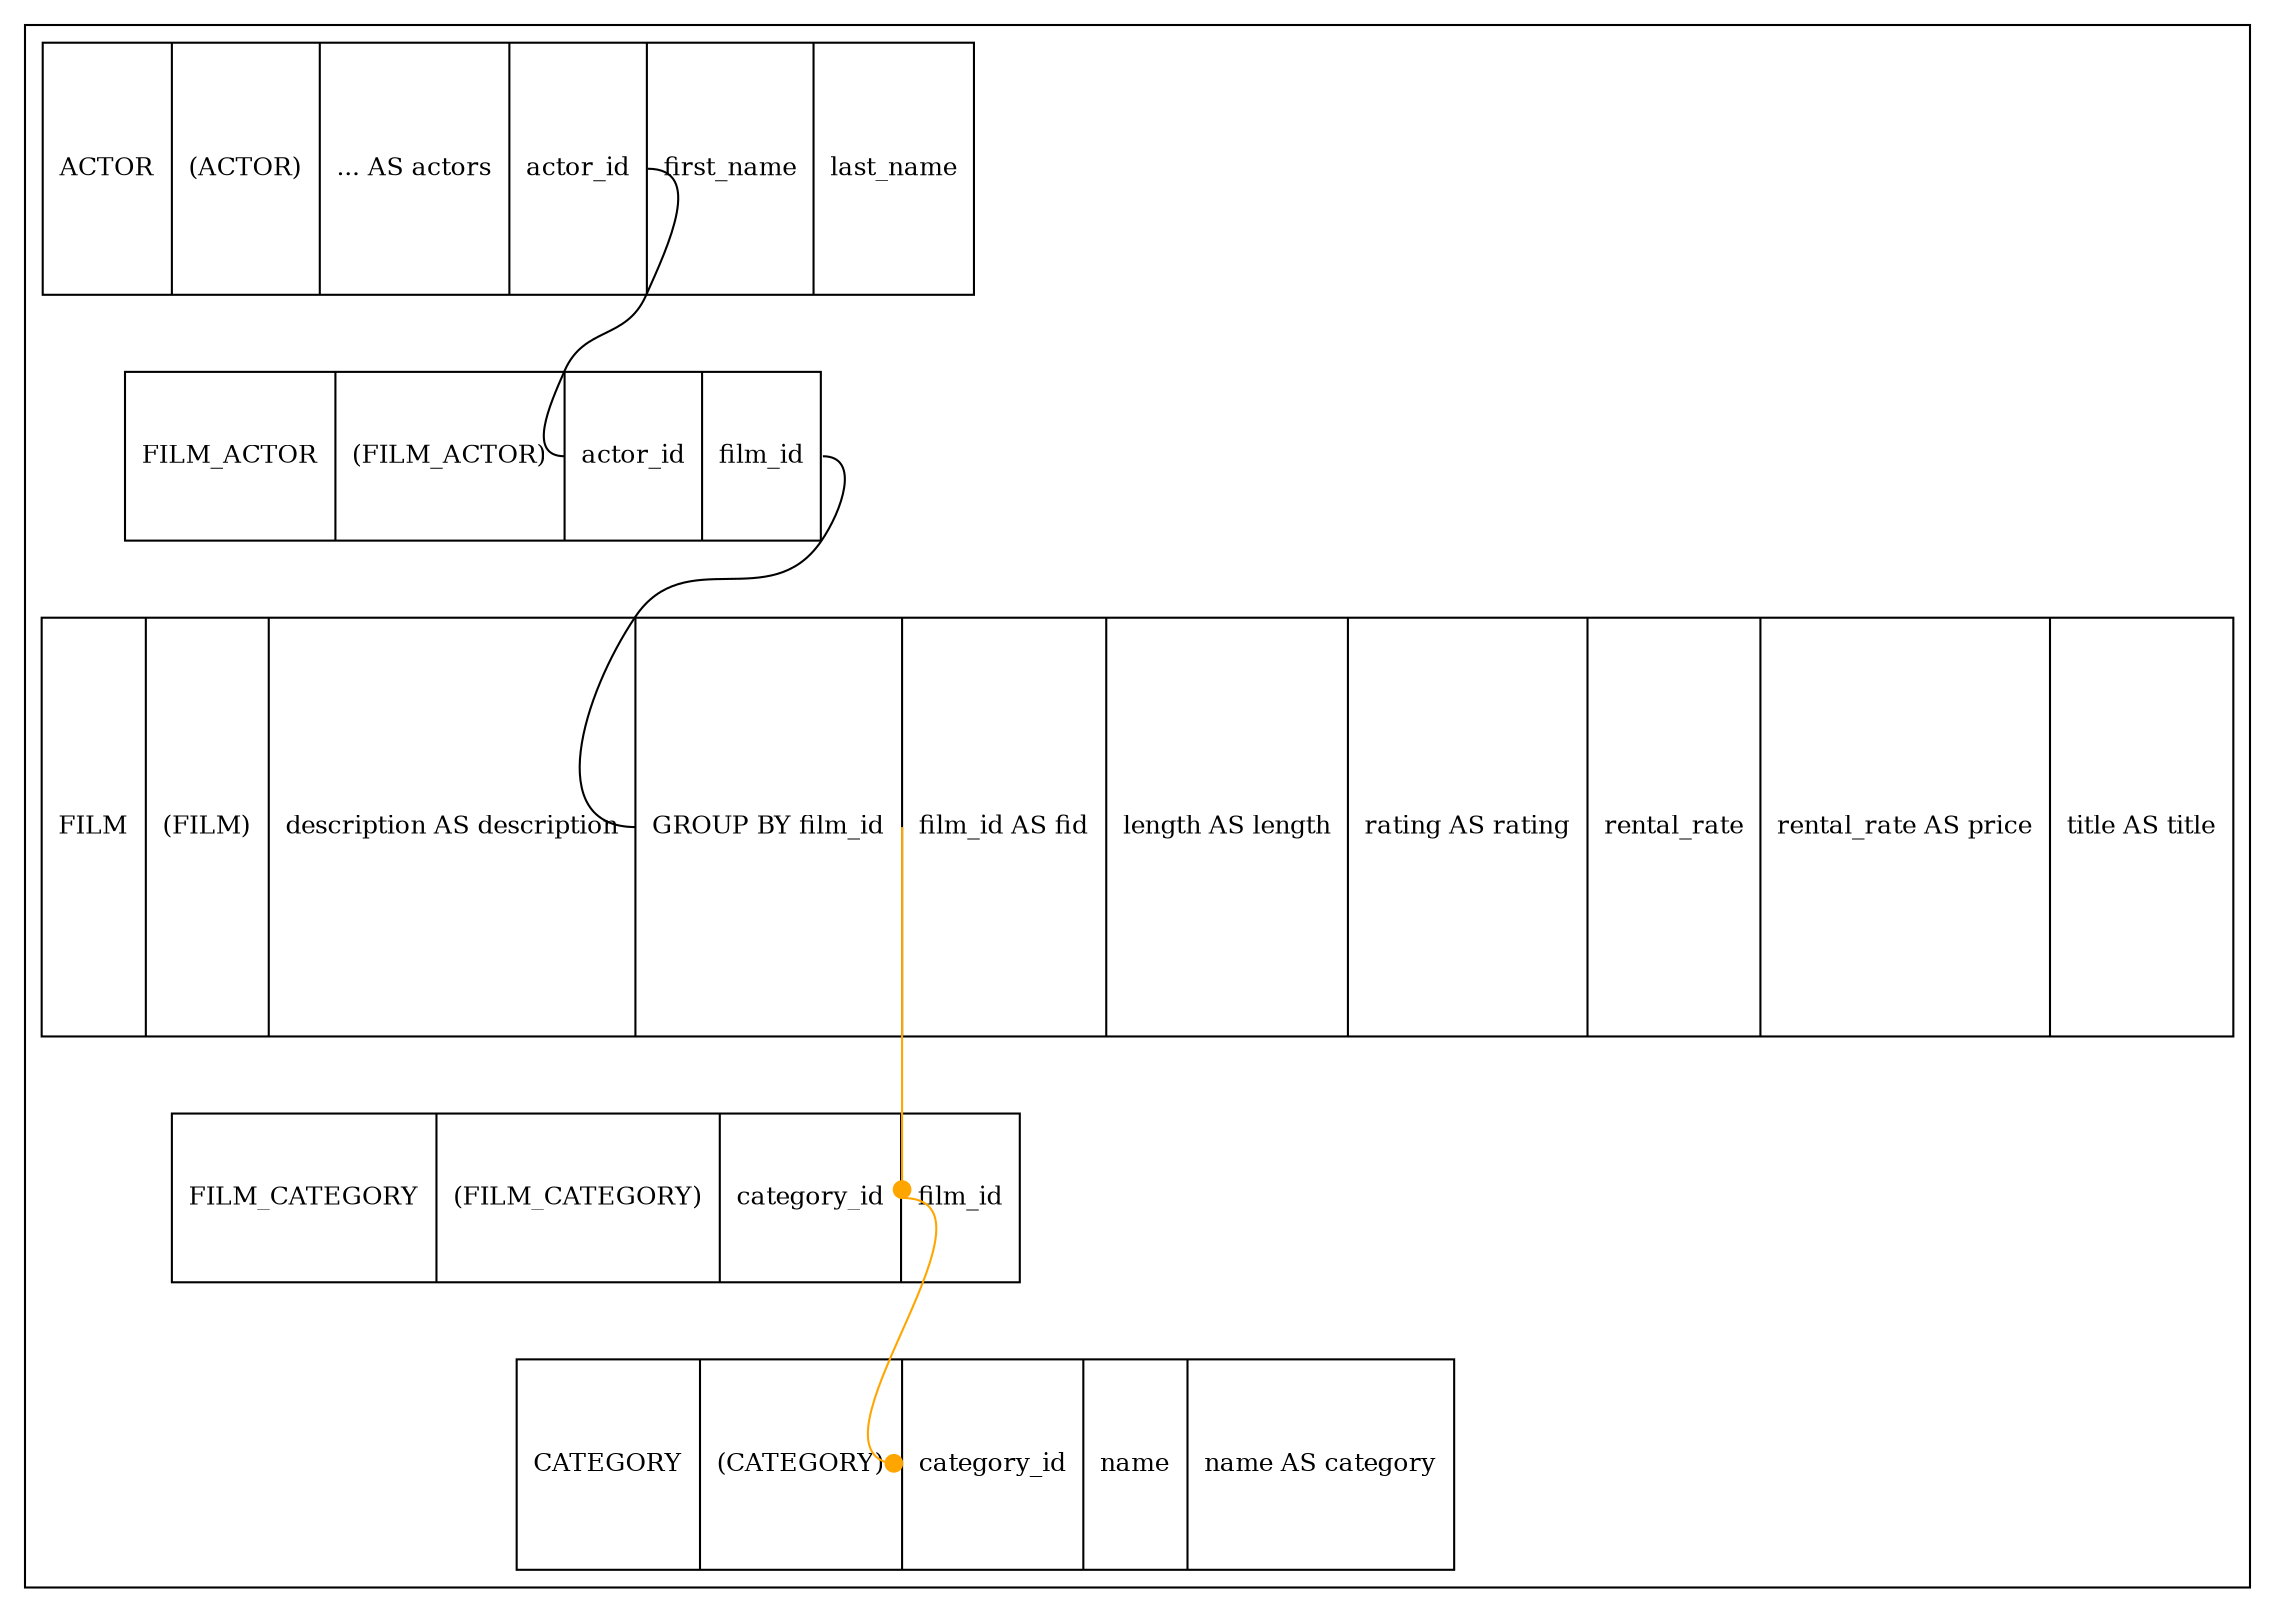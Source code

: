 digraph G {
subgraph cluster_main  {
	node [fontsize=12,
		label="\N",
		shape=record
	];
	_dummy	 [height=0.5,
		label="",
		pos="123,90",
		shape=none,
		width=0.75];
	CATEGORY	 [fillcolor=white,
		height=1.4028,
		label="CATEGORY | (CATEGORY) |<category_id> category_id|<name> name|<category> name AS category",
		pos="85.828,-117.95",
		rects="33.838,-87.947,137.82,-67.947 33.838,-107.95,137.82,-87.947 33.838,-127.95,137.82,-107.95 33.838,-147.95,137.82,-127.95 33.838,-167.95,\
137.82,-147.95",
		style=filled,
		width=1.4441];
	FILM_CATEGORY	 [fillcolor=white,
		height=1.125,
		label="FILM_CATEGORY | (FILM_CATEGORY) |<category_id> category_id|<film_id> film_id",
		pos="44.024,-58.909",
		rects="-16.98,-38.909,105.03,-18.909 -16.98,-58.909,105.03,-38.909 -16.98,-78.909,105.03,-58.909 -16.98,-98.909,105.03,-78.909",
		style=filled,
		width=1.6946];
	FILM_CATEGORY:category_id:e -> CATEGORY:category_id:w	 [arrowhead=dot,
		arrowtail=none,
		color=orange,
		pos="33.828,-117.95 33.828,-117.95 105.02,-68.909 105.02,-68.909"];
	FILM_ACTOR	 [fillcolor=white,
		height=1.125,
		label="FILM_ACTOR | (FILM_ACTOR) |<actor_id> actor_id|<film_id> film_id",
		pos="-70.536,28.178",
		rects="-120.1,48.178,-20.976,68.178 -120.1,28.178,-20.976,48.178 -120.1,8.1776,-20.976,28.178 -120.1,-11.822,-20.976,8.1776",
		style=filled,
		width=1.3767];
	FILM	 [fillcolor=white,
		height=2.7917,
		label="FILM | (FILM) |<description> description AS description|<film_id> GROUP BY film_id|<fid> film_id AS fid|<length> length AS length|<\
rating> rating AS rating|<rental_rate> rental_rate|<price> rental_rate AS price|<title> title AS title",
		pos="-8.665,-9.267",
		rects="-80.327,70.733,62.997,90.733 -80.327,50.733,62.997,70.733 -80.327,30.733,62.997,50.733 -80.327,10.733,62.997,30.733 -80.327,-9.267,\
62.997,10.733 -80.327,-29.267,62.997,-9.267 -80.327,-49.267,62.997,-29.267 -80.327,-69.267,62.997,-49.267 -80.327,-89.267,62.997,\
-69.267 -80.327,-109.27,62.997,-89.267",
		style=filled,
		width=1.9906];
	FILM_ACTOR:film_id:e -> FILM:film_id:w	 [arrowhead=none,
		arrowtail=none,
		color=black,
		pos="-80.665,20.733 -80.665,20.733 -20.536,-1.8224 -20.536,-1.8224"];
	ACTOR	 [fillcolor=white,
		height=1.6806,
		label="ACTOR | (ACTOR) |<actors> ... AS actors|<actor_id> actor_id|<first_name> first_name|<last_name> last_name",
		pos="-130.65,67.945",
		rects="-167.82,107.94,-93.482,127.94 -167.82,87.945,-93.482,107.94 -167.82,67.945,-93.482,87.945 -167.82,47.945,-93.482,67.945 -167.82,\
27.945,-93.482,47.945 -167.82,7.945,-93.482,27.945",
		style=filled,
		width=1.0324];
	ACTOR:actor_id:e -> FILM_ACTOR:actor_id:w	 [arrowhead=none,
		arrowtail=none,
		color=black,
		pos="-93.65,57.945 -93.65,57.945 -120.54,18.178 -120.54,18.178"];
	FILM:film_id:e -> FILM_CATEGORY:film_id:w	 [arrowhead=dot,
		arrowtail=none,
		color=orange,
		pos="63.335,20.733 63.335,20.733 -16.976,-88.909 -16.976,-88.909"];
}






}
